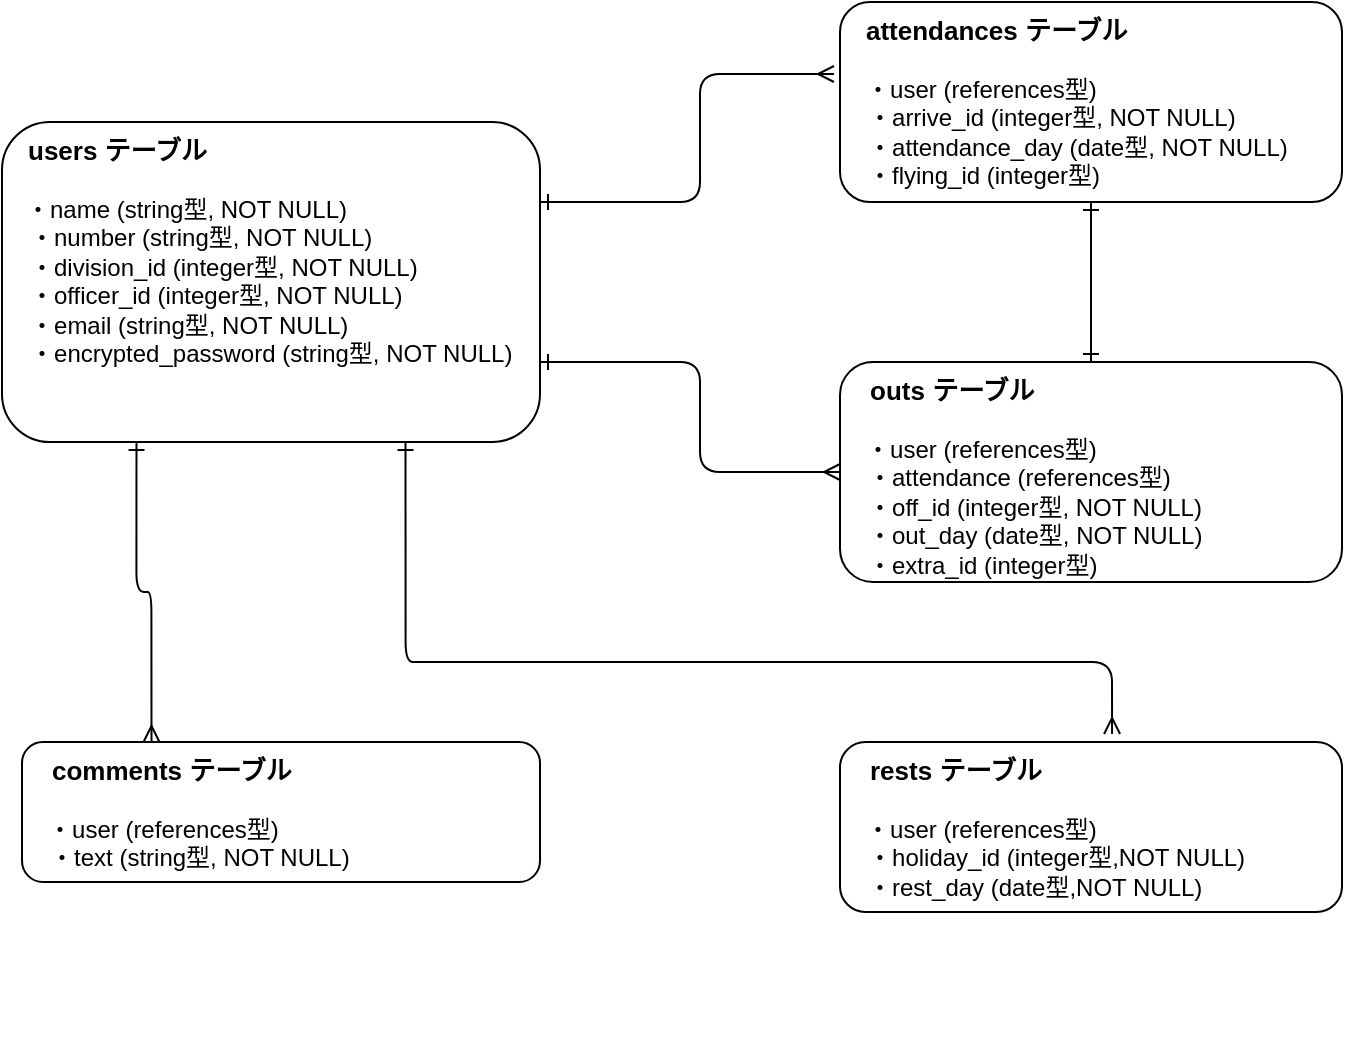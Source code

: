 <mxfile>
    <diagram id="GU7WPLCB3x-v7pwWwVCr" name="ページ1">
        <mxGraphModel dx="182" dy="807" grid="1" gridSize="10" guides="1" tooltips="1" connect="1" arrows="1" fold="1" page="1" pageScale="1" pageWidth="827" pageHeight="1169" math="0" shadow="0">
            <root>
                <mxCell id="0"/>
                <mxCell id="1" parent="0"/>
                <mxCell id="33" style="edgeStyle=orthogonalEdgeStyle;orthogonalLoop=1;jettySize=auto;html=1;exitX=0.25;exitY=1;exitDx=0;exitDy=0;entryX=0.25;entryY=0;entryDx=0;entryDy=0;endArrow=ERmany;endFill=0;startArrow=ERone;startFill=0;" parent="1" source="10" target="15" edge="1">
                    <mxGeometry relative="1" as="geometry"/>
                </mxCell>
                <mxCell id="34" style="edgeStyle=orthogonalEdgeStyle;orthogonalLoop=1;jettySize=auto;html=1;exitX=0.75;exitY=1;exitDx=0;exitDy=0;entryX=0.542;entryY=-0.047;entryDx=0;entryDy=0;entryPerimeter=0;startArrow=ERone;startFill=0;endArrow=ERmany;endFill=0;" parent="1" source="10" target="14" edge="1">
                    <mxGeometry relative="1" as="geometry">
                        <Array as="points">
                            <mxPoint x="269" y="412"/>
                            <mxPoint x="609" y="412"/>
                        </Array>
                    </mxGeometry>
                </mxCell>
                <mxCell id="35" style="edgeStyle=orthogonalEdgeStyle;orthogonalLoop=1;jettySize=auto;html=1;exitX=1;exitY=0.25;exitDx=0;exitDy=0;startArrow=ERone;startFill=0;endArrow=ERmany;endFill=0;entryX=-0.012;entryY=0.36;entryDx=0;entryDy=0;entryPerimeter=0;" parent="1" source="10" target="11" edge="1">
                    <mxGeometry relative="1" as="geometry">
                        <mxPoint x="409" y="152" as="targetPoint"/>
                        <Array as="points">
                            <mxPoint x="409" y="182"/>
                            <mxPoint x="409" y="118"/>
                        </Array>
                    </mxGeometry>
                </mxCell>
                <mxCell id="36" style="edgeStyle=orthogonalEdgeStyle;orthogonalLoop=1;jettySize=auto;html=1;exitX=1;exitY=0.75;exitDx=0;exitDy=0;startArrow=ERone;startFill=0;endArrow=ERmany;endFill=0;entryX=0;entryY=0.5;entryDx=0;entryDy=0;" parent="1" source="10" target="12" edge="1">
                    <mxGeometry relative="1" as="geometry">
                        <mxPoint x="409" y="322" as="targetPoint"/>
                        <Array as="points">
                            <mxPoint x="409" y="262"/>
                            <mxPoint x="409" y="317"/>
                        </Array>
                    </mxGeometry>
                </mxCell>
                <mxCell id="10" value="&lt;font style=&quot;font-size: 12px&quot;&gt;&lt;span style=&quot;font-size: 11px&quot;&gt;　&lt;/span&gt;&lt;font style=&quot;font-size: 13px ; font-weight: bold&quot;&gt;&lt;font style=&quot;font-size: 13px&quot;&gt;users テーブル&lt;br&gt;&lt;/font&gt;&lt;/font&gt;&lt;font style=&quot;font-size: 10px&quot;&gt;　&lt;br&gt;　&lt;/font&gt;&lt;font style=&quot;font-size: 12px&quot;&gt;・name (string型, NOT NULL)&lt;br&gt;　・number (string型, NOT NULL)&lt;br&gt;　・division_id&amp;nbsp;(integer型, NOT NULL)&lt;br&gt;　・officer_id&amp;nbsp;(integer型, NOT NULL)&lt;br&gt;　・&lt;/font&gt;&lt;/font&gt;&lt;font style=&quot;font-size: 12px&quot;&gt;&lt;font style=&quot;font-size: 12px&quot;&gt;&lt;font style=&quot;font-size: 12px&quot;&gt;email (string型, NOT NULL)&lt;br&gt;&lt;/font&gt;　・&lt;/font&gt;&lt;/font&gt;&lt;font style=&quot;font-size: 12px&quot;&gt;&lt;font style=&quot;font-size: 12px&quot;&gt;&lt;font style=&quot;font-size: 12px&quot;&gt;encrypted_password (string型, NOT NULL)&lt;br&gt;　&lt;br&gt;&lt;/font&gt;&lt;span style=&quot;font-size: 11px&quot;&gt;　&lt;/span&gt;&lt;br&gt;&lt;span style=&quot;font-size: 11px&quot;&gt;　&lt;/span&gt;&lt;/font&gt;&lt;br&gt;&lt;/font&gt;" style="whiteSpace=wrap;html=1;verticalAlign=top;align=left;fontFamily=Helvetica;rounded=1;" parent="1" vertex="1">
                    <mxGeometry x="60" y="142" width="269" height="160" as="geometry"/>
                </mxCell>
                <mxCell id="37" style="edgeStyle=orthogonalEdgeStyle;orthogonalLoop=1;jettySize=auto;html=1;exitX=0.5;exitY=1;exitDx=0;exitDy=0;entryX=0.5;entryY=0;entryDx=0;entryDy=0;startArrow=ERone;startFill=0;endArrow=ERone;endFill=0;" parent="1" source="11" target="12" edge="1">
                    <mxGeometry relative="1" as="geometry"/>
                </mxCell>
                <mxCell id="11" value="&lt;font style=&quot;font-size: 12px&quot;&gt;&lt;b&gt;&lt;span style=&quot;font-size: 11px&quot;&gt;　&lt;/span&gt;&lt;font style=&quot;font-size: 13px&quot;&gt;attendances&lt;/font&gt;&lt;font style=&quot;font-size: 13px&quot;&gt;&amp;nbsp;&lt;/font&gt;&lt;font style=&quot;font-size: 13px&quot;&gt;&lt;font style=&quot;font-size: 13px&quot;&gt;テーブル&lt;br&gt;&lt;/font&gt;&lt;/font&gt;&lt;/b&gt;&lt;font style=&quot;font-size: 12px&quot;&gt;&lt;br&gt;&lt;span style=&quot;font-size: 11px&quot;&gt;　&lt;/span&gt;&lt;font style=&quot;font-size: 12px&quot;&gt;・&lt;font style=&quot;font-size: 12px&quot;&gt;&lt;span&gt;user (references型)&lt;br&gt;&lt;/span&gt;&lt;/font&gt;　&lt;font style=&quot;font-size: 12px&quot;&gt;&lt;span&gt;・arrive_id&amp;nbsp;&lt;/span&gt;&lt;/font&gt;(integer型, NOT NULL)&lt;br&gt;　・&lt;font style=&quot;font-size: 12px&quot;&gt;attendance_day (date型, NOT NULL)&lt;/font&gt;&lt;br&gt;　・flying_id (integer型)&lt;br&gt;　&lt;/font&gt;&lt;/font&gt;&lt;/font&gt;&lt;font style=&quot;font-size: 12px&quot;&gt;&lt;font style=&quot;font-size: 12px&quot;&gt;&lt;br&gt;　&lt;br&gt;　&lt;br&gt;　&lt;/font&gt;&lt;br&gt;&lt;/font&gt;" style="whiteSpace=wrap;html=1;verticalAlign=top;align=left;fontFamily=Helvetica;rounded=1;" parent="1" vertex="1">
                    <mxGeometry x="479" y="82" width="251" height="100" as="geometry"/>
                </mxCell>
                <mxCell id="12" value="&lt;font style=&quot;font-size: 12px&quot;&gt;&lt;b style=&quot;font-size: 13px&quot;&gt;&lt;span&gt;　outs&lt;/span&gt;&lt;font style=&quot;font-size: 13px&quot;&gt;&amp;nbsp;&lt;/font&gt;&lt;font style=&quot;font-size: 13px&quot;&gt;&lt;font style=&quot;font-size: 13px&quot;&gt;テーブル&lt;br&gt;&lt;/font&gt;&lt;/font&gt;&lt;/b&gt;&lt;font style=&quot;font-size: 12px&quot;&gt;&lt;br&gt;&lt;span style=&quot;font-size: 11px&quot;&gt;　&lt;/span&gt;&lt;font style=&quot;font-size: 12px&quot;&gt;・&lt;font style=&quot;font-size: 12px&quot;&gt;&lt;span&gt;user (references型)&lt;br&gt;　・attendance&amp;nbsp;&lt;/span&gt;(references型)&lt;span&gt;&lt;br&gt;&lt;/span&gt;&lt;/font&gt;　&lt;font style=&quot;font-size: 12px&quot;&gt;&lt;span&gt;・off_id&amp;nbsp;&lt;/span&gt;&lt;/font&gt;(integer型, NOT NULL)&lt;br&gt;　・out&lt;font style=&quot;font-size: 12px&quot;&gt;_day (date型, NOT NULL)&lt;br&gt;&lt;/font&gt;　・extra_id (integer型)&lt;br&gt;　&lt;br&gt;　&lt;/font&gt;&lt;/font&gt;&lt;/font&gt;&lt;font style=&quot;font-size: 12px&quot;&gt;&lt;font style=&quot;font-size: 12px&quot;&gt;&lt;br&gt;　&lt;br&gt;　&lt;br&gt;　&lt;/font&gt;&lt;br&gt;&lt;/font&gt;" style="whiteSpace=wrap;html=1;verticalAlign=top;align=left;fontFamily=Helvetica;rounded=1;" parent="1" vertex="1">
                    <mxGeometry x="479" y="262" width="251" height="110" as="geometry"/>
                </mxCell>
                <mxCell id="14" value="&lt;font style=&quot;font-size: 12px&quot;&gt;&lt;b style=&quot;font-size: 13px&quot;&gt;&lt;span&gt;　rests&lt;/span&gt;&lt;font style=&quot;font-size: 13px&quot;&gt;&amp;nbsp;&lt;/font&gt;&lt;font style=&quot;font-size: 13px&quot;&gt;&lt;font style=&quot;font-size: 13px&quot;&gt;テーブル&lt;br&gt;&lt;/font&gt;&lt;/font&gt;&lt;/b&gt;&lt;font style=&quot;font-size: 12px&quot;&gt;&lt;br&gt;&lt;span style=&quot;font-size: 11px&quot;&gt;　&lt;/span&gt;&lt;font style=&quot;font-size: 12px&quot;&gt;・&lt;font style=&quot;font-size: 12px&quot;&gt;&lt;span&gt;user (references型)&lt;br&gt;&lt;/span&gt;&lt;/font&gt;　&lt;font style=&quot;font-size: 12px&quot;&gt;&lt;span&gt;・holiday_id&amp;nbsp;&lt;/span&gt;&lt;/font&gt;(integer型,NOT NULL)&lt;br&gt;　・rest&lt;font style=&quot;font-size: 12px&quot;&gt;_day (date型,NOT NULL)&lt;/font&gt;&lt;br&gt;　&lt;br&gt;　&lt;/font&gt;&lt;/font&gt;&lt;/font&gt;&lt;font style=&quot;font-size: 12px&quot;&gt;&lt;font style=&quot;font-size: 12px&quot;&gt;&lt;br&gt;　&lt;br&gt;　&lt;br&gt;　&lt;/font&gt;&lt;br&gt;&lt;/font&gt;" style="whiteSpace=wrap;html=1;verticalAlign=top;align=left;fontFamily=Helvetica;rounded=1;" parent="1" vertex="1">
                    <mxGeometry x="479" y="452" width="251" height="85" as="geometry"/>
                </mxCell>
                <mxCell id="15" value="&lt;font style=&quot;font-size: 12px&quot;&gt;&lt;b style=&quot;font-size: 13px&quot;&gt;&lt;span&gt;　comments&lt;/span&gt;&lt;font style=&quot;font-size: 13px&quot;&gt;&amp;nbsp;&lt;/font&gt;&lt;font style=&quot;font-size: 13px&quot;&gt;&lt;font style=&quot;font-size: 13px&quot;&gt;テーブル&lt;br&gt;&lt;/font&gt;&lt;/font&gt;&lt;/b&gt;&lt;font style=&quot;font-size: 12px&quot;&gt;&lt;br&gt;&lt;span style=&quot;font-size: 11px&quot;&gt;　&lt;/span&gt;&lt;font style=&quot;font-size: 12px&quot;&gt;・&lt;font style=&quot;font-size: 12px&quot;&gt;&lt;span&gt;user (references型)&lt;br&gt;&lt;/span&gt;&lt;/font&gt;　&lt;font style=&quot;font-size: 12px&quot;&gt;&lt;span&gt;・text&amp;nbsp;&lt;/span&gt;&lt;/font&gt;(string型, NOT NULL)&lt;br&gt;　&lt;br&gt;　&lt;/font&gt;&lt;/font&gt;&lt;/font&gt;&lt;font style=&quot;font-size: 12px&quot;&gt;&lt;font style=&quot;font-size: 12px&quot;&gt;&lt;br&gt;　&lt;br&gt;　&lt;br&gt;　&lt;/font&gt;&lt;br&gt;&lt;/font&gt;" style="whiteSpace=wrap;html=1;verticalAlign=top;align=left;fontFamily=Helvetica;rounded=1;" parent="1" vertex="1">
                    <mxGeometry x="70" y="452" width="259" height="70" as="geometry"/>
                </mxCell>
            </root>
        </mxGraphModel>
    </diagram>
</mxfile>